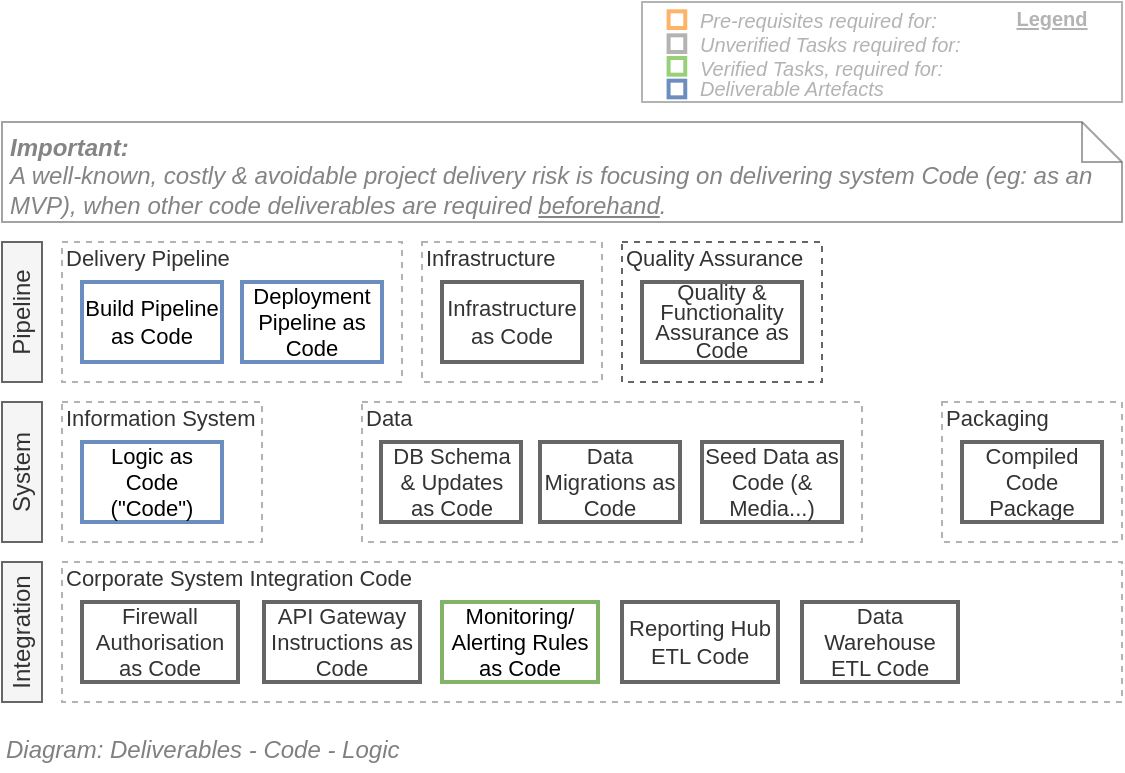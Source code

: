 <mxfile version="17.5.0" type="google"><diagram id="43M0vr24abaFHr3Z3mPE" name="Code"><mxGraphModel grid="1" page="1" gridSize="10" guides="1" tooltips="1" connect="1" arrows="1" fold="1" pageScale="1" pageWidth="827" pageHeight="1169" math="0" shadow="0"><root><mxCell id="lCdERLwC70D1oyxQrWHL-0"/><mxCell id="lCdERLwC70D1oyxQrWHL-1" value="Diagram" parent="lCdERLwC70D1oyxQrWHL-0"/><mxCell id="lCdERLwC70D1oyxQrWHL-2" value="Packaging" style="rounded=0;whiteSpace=wrap;html=1;shadow=0;glass=0;comic=0;strokeColor=#B3B3B3;fillColor=none;fontSize=11;align=left;fontColor=#333333;recursiveResize=0;container=1;collapsible=0;verticalAlign=top;spacing=2;spacingTop=-5;dashed=1;" vertex="1" parent="lCdERLwC70D1oyxQrWHL-1"><mxGeometry x="590" y="360" width="90" height="70" as="geometry"/></mxCell><mxCell id="lCdERLwC70D1oyxQrWHL-3" value="Compiled &lt;br style=&quot;font-size: 11px;&quot;&gt;Code Package" style="rounded=0;whiteSpace=wrap;html=1;shadow=0;glass=0;comic=0;strokeColor=#B3B3B3;fillColor=none;fontSize=11;align=center;fontColor=#333333;recursiveResize=0;container=1;collapsible=0;strokeWidth=1;" vertex="1" parent="lCdERLwC70D1oyxQrWHL-2"><mxGeometry x="10" y="20" width="70" height="40" as="geometry"/></mxCell><mxCell id="lCdERLwC70D1oyxQrWHL-8" value="" style="rounded=0;whiteSpace=wrap;html=1;shadow=0;glass=0;comic=0;strokeColor=#666666;fontSize=11;align=center;recursiveResize=0;container=1;collapsible=0;strokeWidth=2;fontColor=#333333;fillColor=none;" vertex="1" parent="lCdERLwC70D1oyxQrWHL-3"><mxGeometry width="70" height="40" as="geometry"/></mxCell><mxCell id="KSGNUz_i_clJMlFNW5L3-0" value="Data" style="rounded=0;whiteSpace=wrap;html=1;shadow=0;glass=0;comic=0;strokeColor=#B3B3B3;fillColor=none;fontSize=11;align=left;fontColor=#333333;recursiveResize=0;container=1;collapsible=0;verticalAlign=top;spacing=2;spacingTop=-5;dashed=1;" vertex="1" parent="lCdERLwC70D1oyxQrWHL-1"><mxGeometry x="300" y="360" width="250" height="70" as="geometry"/></mxCell><mxCell id="KSGNUz_i_clJMlFNW5L3-1" value="DB Schema &amp;amp;&amp;nbsp;&lt;font style=&quot;font-size: 11px&quot;&gt;&lt;span style=&quot;font-size: 11px&quot;&gt;Updates&lt;/span&gt;&lt;br style=&quot;font-size: 11px&quot;&gt;&lt;font style=&quot;font-size: 11px&quot;&gt;as Code&lt;/font&gt;&lt;/font&gt;" style="rounded=0;whiteSpace=wrap;html=1;shadow=0;glass=0;comic=0;strokeColor=#666666;fontSize=11;align=center;fontColor=#333333;recursiveResize=0;container=1;collapsible=0;fillColor=none;strokeWidth=2;" vertex="1" parent="KSGNUz_i_clJMlFNW5L3-0"><mxGeometry x="9.5" y="20" width="70" height="40" as="geometry"/></mxCell><mxCell id="KSGNUz_i_clJMlFNW5L3-2" value="Data Migrations as Code" style="rounded=0;whiteSpace=wrap;html=1;shadow=0;glass=0;comic=0;strokeColor=#666666;fontSize=11;align=center;fontColor=#333333;recursiveResize=0;container=1;collapsible=0;strokeWidth=2;fillColor=none;" vertex="1" parent="KSGNUz_i_clJMlFNW5L3-0"><mxGeometry x="89" y="20" width="70" height="40" as="geometry"/></mxCell><mxCell id="lCdERLwC70D1oyxQrWHL-6" value="Seed Data as Code (&amp;amp; Media...)" style="rounded=0;whiteSpace=wrap;html=1;shadow=0;glass=0;comic=0;strokeColor=#666666;fontSize=11;align=center;fontColor=#333333;recursiveResize=0;container=1;collapsible=0;strokeWidth=2;fillColor=none;" vertex="1" parent="KSGNUz_i_clJMlFNW5L3-0"><mxGeometry x="170" y="20" width="70" height="40" as="geometry"/></mxCell><mxCell id="KSGNUz_i_clJMlFNW5L3-3" value="Delivery Pipeline" style="rounded=0;whiteSpace=wrap;html=1;shadow=0;glass=0;comic=0;strokeColor=#B3B3B3;fillColor=none;fontSize=11;align=left;fontColor=#333333;recursiveResize=0;container=1;collapsible=0;verticalAlign=top;spacing=2;spacingTop=-5;dashed=1;" vertex="1" parent="lCdERLwC70D1oyxQrWHL-1"><mxGeometry x="150" y="280" width="170" height="70" as="geometry"/></mxCell><mxCell id="KSGNUz_i_clJMlFNW5L3-4" value="Build Pipeline as Code" style="rounded=0;whiteSpace=wrap;html=1;shadow=0;glass=0;comic=0;strokeColor=#6c8ebf;fontSize=11;align=center;recursiveResize=0;container=1;collapsible=0;strokeWidth=2;fillColor=none;" vertex="1" parent="KSGNUz_i_clJMlFNW5L3-3"><mxGeometry x="10" y="20" width="70" height="40" as="geometry"/></mxCell><mxCell id="KSGNUz_i_clJMlFNW5L3-5" value="Deployment Pipeline as Code" style="rounded=0;whiteSpace=wrap;html=1;shadow=0;glass=0;comic=0;strokeColor=#6c8ebf;fontSize=11;align=center;recursiveResize=0;container=1;collapsible=0;strokeWidth=2;fillColor=none;" vertex="1" parent="KSGNUz_i_clJMlFNW5L3-3"><mxGeometry x="90" y="20" width="70" height="40" as="geometry"/></mxCell><mxCell id="KSGNUz_i_clJMlFNW5L3-6" value="Infrastructure" style="rounded=0;whiteSpace=wrap;html=1;shadow=0;glass=0;comic=0;strokeColor=#B3B3B3;fillColor=none;fontSize=11;align=left;fontColor=#333333;recursiveResize=0;container=1;collapsible=0;verticalAlign=top;spacing=2;spacingTop=-5;dashed=1;" vertex="1" parent="lCdERLwC70D1oyxQrWHL-1"><mxGeometry x="330" y="280" width="90" height="70" as="geometry"/></mxCell><mxCell id="KSGNUz_i_clJMlFNW5L3-7" value="Infrastructure as Code" style="rounded=0;whiteSpace=wrap;html=1;shadow=0;glass=0;comic=0;strokeColor=#666666;fontSize=11;align=center;recursiveResize=0;container=1;collapsible=0;fontColor=#333333;strokeWidth=2;fillColor=none;" vertex="1" parent="KSGNUz_i_clJMlFNW5L3-6"><mxGeometry x="10" y="20" width="70" height="40" as="geometry"/></mxCell><mxCell id="KSGNUz_i_clJMlFNW5L3-8" value="Information System" style="rounded=0;whiteSpace=wrap;html=1;shadow=0;glass=0;comic=0;strokeColor=#B3B3B3;fillColor=none;fontSize=11;align=left;fontColor=#333333;recursiveResize=0;container=1;collapsible=0;verticalAlign=top;spacing=2;spacingTop=-5;dashed=1;" vertex="1" parent="lCdERLwC70D1oyxQrWHL-1"><mxGeometry x="150" y="360" width="100" height="70" as="geometry"/></mxCell><mxCell id="KSGNUz_i_clJMlFNW5L3-9" value="Logic as Code (&quot;Code&quot;)" style="rounded=0;whiteSpace=wrap;html=1;shadow=0;glass=0;comic=0;strokeColor=#6c8ebf;fontSize=11;align=center;recursiveResize=0;container=1;collapsible=0;strokeWidth=2;fillColor=none;" vertex="1" parent="KSGNUz_i_clJMlFNW5L3-8"><mxGeometry x="10" y="20" width="70" height="40" as="geometry"/></mxCell><mxCell id="Shhp6AtJCPTFagZXvx26-5" value="Corporate System Integration Code" style="rounded=0;whiteSpace=wrap;html=1;shadow=0;glass=0;comic=0;strokeColor=#B3B3B3;fillColor=none;fontSize=11;align=left;fontColor=#333333;recursiveResize=0;container=1;collapsible=0;verticalAlign=top;spacing=2;spacingTop=-5;dashed=1;" vertex="1" parent="lCdERLwC70D1oyxQrWHL-1"><mxGeometry x="150" y="440" width="530" height="70" as="geometry"/></mxCell><mxCell id="Shhp6AtJCPTFagZXvx26-11" value="Firewall Authorisation as Code" style="rounded=0;whiteSpace=wrap;html=1;shadow=0;glass=0;comic=0;strokeColor=#666666;fontSize=11;align=center;recursiveResize=0;container=1;collapsible=0;strokeWidth=2;fontColor=#333333;fillColor=none;" vertex="1" parent="Shhp6AtJCPTFagZXvx26-5"><mxGeometry x="10" y="20" width="78" height="40" as="geometry"/></mxCell><mxCell id="Shhp6AtJCPTFagZXvx26-14" value="API Gateway Instructions as Code" style="rounded=0;whiteSpace=wrap;html=1;shadow=0;glass=0;comic=0;strokeColor=#666666;fontSize=11;align=center;recursiveResize=0;container=1;collapsible=0;strokeWidth=2;fontColor=#333333;fillColor=none;" vertex="1" parent="Shhp6AtJCPTFagZXvx26-5"><mxGeometry x="101" y="20" width="78" height="40" as="geometry"/></mxCell><mxCell id="Shhp6AtJCPTFagZXvx26-10" value="Monitoring/&lt;br style=&quot;font-size: 11px;&quot;&gt;Alerting Rules as Code" style="rounded=0;whiteSpace=wrap;html=1;shadow=0;glass=0;comic=0;strokeColor=#82b366;fontSize=11;align=center;recursiveResize=0;container=1;collapsible=0;strokeWidth=2;fillColor=none;" vertex="1" parent="Shhp6AtJCPTFagZXvx26-5"><mxGeometry x="190" y="20" width="78" height="40" as="geometry"/></mxCell><mxCell id="Shhp6AtJCPTFagZXvx26-16" value="Reporting Hub&lt;br&gt;ETL Code" style="rounded=0;whiteSpace=wrap;html=1;shadow=0;glass=0;comic=0;strokeColor=#666666;fontSize=11;align=center;recursiveResize=0;container=1;collapsible=0;strokeWidth=2;fontColor=#333333;fillColor=none;" vertex="1" parent="Shhp6AtJCPTFagZXvx26-5"><mxGeometry x="280" y="20" width="78" height="40" as="geometry"/></mxCell><mxCell id="Shhp6AtJCPTFagZXvx26-17" value="Data Warehouse&lt;br&gt;ETL Code" style="rounded=0;whiteSpace=wrap;html=1;shadow=0;glass=0;comic=0;strokeColor=#666666;fontSize=11;align=center;recursiveResize=0;container=1;collapsible=0;strokeWidth=2;fontColor=#333333;fillColor=none;" vertex="1" parent="Shhp6AtJCPTFagZXvx26-5"><mxGeometry x="370" y="20" width="78" height="40" as="geometry"/></mxCell><mxCell id="kkf6TApUUmB8MecaPZYR-0" value="Pipeline" style="rounded=0;whiteSpace=wrap;html=1;fontSize=12;align=center;horizontal=0;fillColor=#f5f5f5;strokeColor=#666666;fontColor=#333333;" vertex="1" parent="lCdERLwC70D1oyxQrWHL-1"><mxGeometry x="120" y="280" width="20" height="70" as="geometry"/></mxCell><mxCell id="kkf6TApUUmB8MecaPZYR-1" value="System" style="rounded=0;whiteSpace=wrap;html=1;fontSize=12;align=center;horizontal=0;fillColor=#f5f5f5;strokeColor=#666666;fontColor=#333333;" vertex="1" parent="lCdERLwC70D1oyxQrWHL-1"><mxGeometry x="120" y="360" width="20" height="70" as="geometry"/></mxCell><mxCell id="kkf6TApUUmB8MecaPZYR-2" value="Integration" style="rounded=0;whiteSpace=wrap;html=1;fontSize=12;align=center;horizontal=0;fillColor=#f5f5f5;strokeColor=#666666;fontColor=#333333;" vertex="1" parent="lCdERLwC70D1oyxQrWHL-1"><mxGeometry x="120" y="440" width="20" height="70" as="geometry"/></mxCell><mxCell id="YHpHiJLl3R-nBtW-Yafr-7" value="&lt;p style=&quot;line-height: 120%&quot;&gt;&lt;b&gt;Important:&lt;br&gt;&lt;/b&gt;A well-known, costly &amp;amp; avoidable project delivery risk is focusing on delivering system Code (eg: as an MVP), when other code deliverables are required &lt;span&gt;&lt;u&gt;beforehand&lt;/u&gt;&lt;/span&gt;.&lt;/p&gt;" style="shape=note;size=20;whiteSpace=wrap;html=1;align=left;verticalAlign=top;spacing=1;spacingRight=2;spacingTop=-12;spacingLeft=3;strokeColor=#666666;fontColor=#333333;fillColor=none;fontStyle=2;textOpacity=60;opacity=60;" vertex="1" parent="lCdERLwC70D1oyxQrWHL-1"><mxGeometry x="120" y="220" width="560" height="50" as="geometry"/></mxCell><mxCell id="YHpHiJLl3R-nBtW-Yafr-15" value="Quality Assurance" style="rounded=0;whiteSpace=wrap;html=1;shadow=0;glass=0;comic=0;strokeColor=#666666;fontSize=11;align=left;fontColor=#333333;recursiveResize=0;container=1;collapsible=0;verticalAlign=top;spacing=2;spacingTop=-5;dashed=1;fillColor=none;" vertex="1" parent="lCdERLwC70D1oyxQrWHL-1"><mxGeometry x="430" y="280" width="100" height="70" as="geometry"/></mxCell><mxCell id="YHpHiJLl3R-nBtW-Yafr-16" value="&lt;p style=&quot;line-height: 90%&quot;&gt;Quality &amp;amp; Functionality Assurance as Code&lt;/p&gt;" style="rounded=0;whiteSpace=wrap;html=1;shadow=0;glass=0;comic=0;strokeColor=#666666;fontSize=11;align=center;recursiveResize=0;container=1;collapsible=0;fontColor=#333333;strokeWidth=2;fillColor=none;" vertex="1" parent="YHpHiJLl3R-nBtW-Yafr-15"><mxGeometry x="10" y="20" width="80" height="40" as="geometry"/></mxCell><mxCell id="Kjefp9fr58bynnd6Fl5c-0" value="Legend" parent="lCdERLwC70D1oyxQrWHL-0"/><mxCell id="Kjefp9fr58bynnd6Fl5c-1" value="" style="rounded=0;whiteSpace=wrap;html=1;fontSize=10;align=left;container=1;collapsible=0;fontColor=#B3B3B3;strokeColor=#B3B3B3;" vertex="1" parent="Kjefp9fr58bynnd6Fl5c-0"><mxGeometry x="440" y="160" width="240" height="50" as="geometry"/></mxCell><mxCell id="Kjefp9fr58bynnd6Fl5c-2" value="" style="whiteSpace=wrap;html=1;aspect=fixed;fillColor=none;fontSize=10;align=left;fontStyle=2;strokeWidth=2;strokeColor=#FFB366;" vertex="1" parent="Kjefp9fr58bynnd6Fl5c-1"><mxGeometry x="13.294" y="4.667" width="8.333" height="8.333" as="geometry"/></mxCell><mxCell id="Kjefp9fr58bynnd6Fl5c-3" value="" style="whiteSpace=wrap;html=1;aspect=fixed;fillColor=none;fontSize=10;align=left;fontStyle=2;strokeWidth=2;strokeColor=#97D077;" vertex="1" parent="Kjefp9fr58bynnd6Fl5c-1"><mxGeometry x="13.294" y="28" width="8.333" height="8.333" as="geometry"/></mxCell><mxCell id="Kjefp9fr58bynnd6Fl5c-4" value="" style="whiteSpace=wrap;html=1;aspect=fixed;strokeColor=#6c8ebf;fontSize=10;align=left;fontStyle=2;strokeWidth=2;fillColor=none;" vertex="1" parent="Kjefp9fr58bynnd6Fl5c-1"><mxGeometry x="13.294" y="39.333" width="8.333" height="8.333" as="geometry"/></mxCell><mxCell id="Kjefp9fr58bynnd6Fl5c-5" value="Pre-requisites required for:" style="text;html=1;strokeColor=none;fillColor=none;align=left;verticalAlign=middle;whiteSpace=wrap;rounded=0;fontSize=10;fontStyle=2;fontColor=#B3B3B3;" vertex="1" parent="Kjefp9fr58bynnd6Fl5c-1"><mxGeometry x="26.595" y="4.667" width="213.405" height="8.333" as="geometry"/></mxCell><mxCell id="Kjefp9fr58bynnd6Fl5c-6" value="Verified Tasks, required for:" style="text;html=1;strokeColor=none;fillColor=none;align=left;verticalAlign=middle;whiteSpace=wrap;rounded=0;fontSize=10;fontStyle=2;fontColor=#B3B3B3;" vertex="1" parent="Kjefp9fr58bynnd6Fl5c-1"><mxGeometry x="26.59" y="30" width="213.41" height="6.33" as="geometry"/></mxCell><mxCell id="Kjefp9fr58bynnd6Fl5c-7" value="Deliverable Artefacts" style="text;html=1;strokeColor=none;fillColor=none;align=left;verticalAlign=middle;whiteSpace=wrap;rounded=0;fontSize=10;fontStyle=2;fontColor=#B3B3B3;" vertex="1" parent="Kjefp9fr58bynnd6Fl5c-1"><mxGeometry x="26.595" y="39.333" width="213.405" height="8.333" as="geometry"/></mxCell><mxCell id="Kjefp9fr58bynnd6Fl5c-8" value="Legend" style="text;html=1;strokeColor=none;fillColor=none;align=center;verticalAlign=middle;whiteSpace=wrap;rounded=0;fontSize=10;fontStyle=5;fontColor=#B3B3B3;" vertex="1" parent="Kjefp9fr58bynnd6Fl5c-1"><mxGeometry x="180" width="50" height="16.67" as="geometry"/></mxCell><mxCell id="Kjefp9fr58bynnd6Fl5c-9" value="" style="whiteSpace=wrap;html=1;aspect=fixed;fontSize=10;align=left;fontStyle=2;strokeWidth=2;fontColor=#333333;fillColor=none;strokeColor=#B3B3B3;" vertex="1" parent="Kjefp9fr58bynnd6Fl5c-1"><mxGeometry x="13.294" y="16.667" width="8.333" height="8.333" as="geometry"/></mxCell><mxCell id="Kjefp9fr58bynnd6Fl5c-10" value="Unverified Tasks required for:" style="text;html=1;strokeColor=none;fillColor=none;align=left;verticalAlign=middle;whiteSpace=wrap;rounded=0;fontSize=10;fontStyle=2;fontColor=#B3B3B3;" vertex="1" parent="Kjefp9fr58bynnd6Fl5c-1"><mxGeometry x="26.595" y="16.667" width="213.405" height="8.333" as="geometry"/></mxCell><mxCell id="dlRZtZw5Utb7K7wgojB3-0" value="Title/Diagram" parent="lCdERLwC70D1oyxQrWHL-0"/><mxCell id="G2giyoSv_G4yTcUhpmPX-0" value="&lt;font style=&quot;font-size: 12px&quot;&gt;Diagram: Deliverables - Code - Logic&lt;br&gt;&lt;/font&gt;" style="text;strokeColor=none;fillColor=none;html=1;fontSize=24;fontStyle=2;verticalAlign=middle;align=left;shadow=0;glass=0;comic=0;opacity=30;fontColor=#808080;rounded=0;" vertex="1" parent="dlRZtZw5Utb7K7wgojB3-0"><mxGeometry x="120" y="520" width="520" height="20" as="geometry"/></mxCell></root></mxGraphModel></diagram></mxfile>